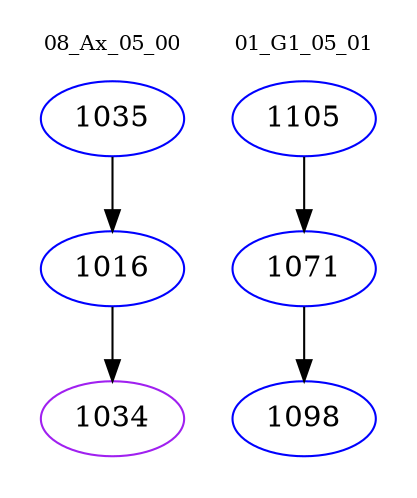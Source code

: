 digraph{
subgraph cluster_0 {
color = white
label = "08_Ax_05_00";
fontsize=10;
T0_1035 [label="1035", color="blue"]
T0_1035 -> T0_1016 [color="black"]
T0_1016 [label="1016", color="blue"]
T0_1016 -> T0_1034 [color="black"]
T0_1034 [label="1034", color="purple"]
}
subgraph cluster_1 {
color = white
label = "01_G1_05_01";
fontsize=10;
T1_1105 [label="1105", color="blue"]
T1_1105 -> T1_1071 [color="black"]
T1_1071 [label="1071", color="blue"]
T1_1071 -> T1_1098 [color="black"]
T1_1098 [label="1098", color="blue"]
}
}

